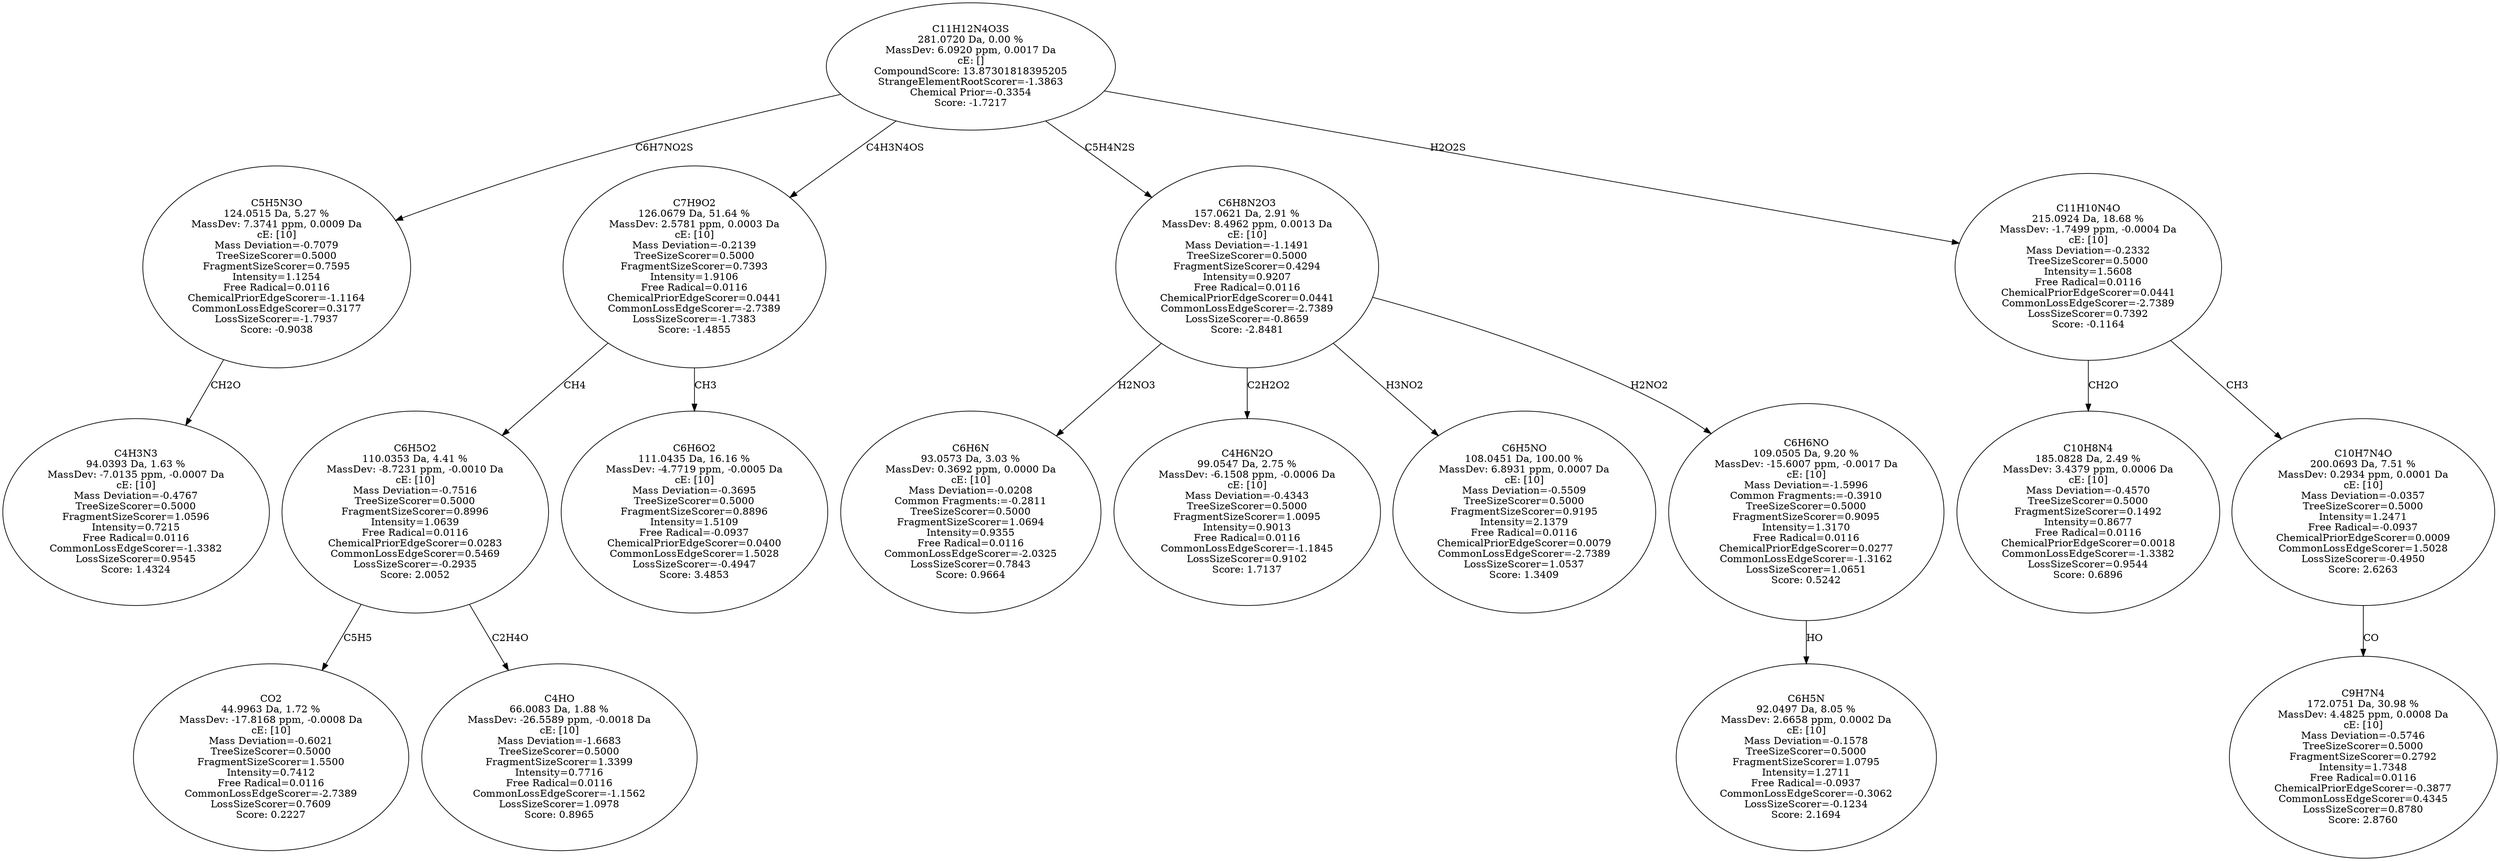 strict digraph {
v1 [label="C4H3N3\n94.0393 Da, 1.63 %\nMassDev: -7.0135 ppm, -0.0007 Da\ncE: [10]\nMass Deviation=-0.4767\nTreeSizeScorer=0.5000\nFragmentSizeScorer=1.0596\nIntensity=0.7215\nFree Radical=0.0116\nCommonLossEdgeScorer=-1.3382\nLossSizeScorer=0.9545\nScore: 1.4324"];
v2 [label="C5H5N3O\n124.0515 Da, 5.27 %\nMassDev: 7.3741 ppm, 0.0009 Da\ncE: [10]\nMass Deviation=-0.7079\nTreeSizeScorer=0.5000\nFragmentSizeScorer=0.7595\nIntensity=1.1254\nFree Radical=0.0116\nChemicalPriorEdgeScorer=-1.1164\nCommonLossEdgeScorer=0.3177\nLossSizeScorer=-1.7937\nScore: -0.9038"];
v3 [label="CO2\n44.9963 Da, 1.72 %\nMassDev: -17.8168 ppm, -0.0008 Da\ncE: [10]\nMass Deviation=-0.6021\nTreeSizeScorer=0.5000\nFragmentSizeScorer=1.5500\nIntensity=0.7412\nFree Radical=0.0116\nCommonLossEdgeScorer=-2.7389\nLossSizeScorer=0.7609\nScore: 0.2227"];
v4 [label="C4HO\n66.0083 Da, 1.88 %\nMassDev: -26.5589 ppm, -0.0018 Da\ncE: [10]\nMass Deviation=-1.6683\nTreeSizeScorer=0.5000\nFragmentSizeScorer=1.3399\nIntensity=0.7716\nFree Radical=0.0116\nCommonLossEdgeScorer=-1.1562\nLossSizeScorer=1.0978\nScore: 0.8965"];
v5 [label="C6H5O2\n110.0353 Da, 4.41 %\nMassDev: -8.7231 ppm, -0.0010 Da\ncE: [10]\nMass Deviation=-0.7516\nTreeSizeScorer=0.5000\nFragmentSizeScorer=0.8996\nIntensity=1.0639\nFree Radical=0.0116\nChemicalPriorEdgeScorer=0.0283\nCommonLossEdgeScorer=0.5469\nLossSizeScorer=-0.2935\nScore: 2.0052"];
v6 [label="C6H6O2\n111.0435 Da, 16.16 %\nMassDev: -4.7719 ppm, -0.0005 Da\ncE: [10]\nMass Deviation=-0.3695\nTreeSizeScorer=0.5000\nFragmentSizeScorer=0.8896\nIntensity=1.5109\nFree Radical=-0.0937\nChemicalPriorEdgeScorer=0.0400\nCommonLossEdgeScorer=1.5028\nLossSizeScorer=-0.4947\nScore: 3.4853"];
v7 [label="C7H9O2\n126.0679 Da, 51.64 %\nMassDev: 2.5781 ppm, 0.0003 Da\ncE: [10]\nMass Deviation=-0.2139\nTreeSizeScorer=0.5000\nFragmentSizeScorer=0.7393\nIntensity=1.9106\nFree Radical=0.0116\nChemicalPriorEdgeScorer=0.0441\nCommonLossEdgeScorer=-2.7389\nLossSizeScorer=-1.7383\nScore: -1.4855"];
v8 [label="C6H6N\n93.0573 Da, 3.03 %\nMassDev: 0.3692 ppm, 0.0000 Da\ncE: [10]\nMass Deviation=-0.0208\nCommon Fragments:=-0.2811\nTreeSizeScorer=0.5000\nFragmentSizeScorer=1.0694\nIntensity=0.9355\nFree Radical=0.0116\nCommonLossEdgeScorer=-2.0325\nLossSizeScorer=0.7843\nScore: 0.9664"];
v9 [label="C4H6N2O\n99.0547 Da, 2.75 %\nMassDev: -6.1508 ppm, -0.0006 Da\ncE: [10]\nMass Deviation=-0.4343\nTreeSizeScorer=0.5000\nFragmentSizeScorer=1.0095\nIntensity=0.9013\nFree Radical=0.0116\nCommonLossEdgeScorer=-1.1845\nLossSizeScorer=0.9102\nScore: 1.7137"];
v10 [label="C6H5NO\n108.0451 Da, 100.00 %\nMassDev: 6.8931 ppm, 0.0007 Da\ncE: [10]\nMass Deviation=-0.5509\nTreeSizeScorer=0.5000\nFragmentSizeScorer=0.9195\nIntensity=2.1379\nFree Radical=0.0116\nChemicalPriorEdgeScorer=0.0079\nCommonLossEdgeScorer=-2.7389\nLossSizeScorer=1.0537\nScore: 1.3409"];
v11 [label="C6H5N\n92.0497 Da, 8.05 %\nMassDev: 2.6658 ppm, 0.0002 Da\ncE: [10]\nMass Deviation=-0.1578\nTreeSizeScorer=0.5000\nFragmentSizeScorer=1.0795\nIntensity=1.2711\nFree Radical=-0.0937\nCommonLossEdgeScorer=-0.3062\nLossSizeScorer=-0.1234\nScore: 2.1694"];
v12 [label="C6H6NO\n109.0505 Da, 9.20 %\nMassDev: -15.6007 ppm, -0.0017 Da\ncE: [10]\nMass Deviation=-1.5996\nCommon Fragments:=-0.3910\nTreeSizeScorer=0.5000\nFragmentSizeScorer=0.9095\nIntensity=1.3170\nFree Radical=0.0116\nChemicalPriorEdgeScorer=0.0277\nCommonLossEdgeScorer=-1.3162\nLossSizeScorer=1.0651\nScore: 0.5242"];
v13 [label="C6H8N2O3\n157.0621 Da, 2.91 %\nMassDev: 8.4962 ppm, 0.0013 Da\ncE: [10]\nMass Deviation=-1.1491\nTreeSizeScorer=0.5000\nFragmentSizeScorer=0.4294\nIntensity=0.9207\nFree Radical=0.0116\nChemicalPriorEdgeScorer=0.0441\nCommonLossEdgeScorer=-2.7389\nLossSizeScorer=-0.8659\nScore: -2.8481"];
v14 [label="C10H8N4\n185.0828 Da, 2.49 %\nMassDev: 3.4379 ppm, 0.0006 Da\ncE: [10]\nMass Deviation=-0.4570\nTreeSizeScorer=0.5000\nFragmentSizeScorer=0.1492\nIntensity=0.8677\nFree Radical=0.0116\nChemicalPriorEdgeScorer=0.0018\nCommonLossEdgeScorer=-1.3382\nLossSizeScorer=0.9544\nScore: 0.6896"];
v15 [label="C9H7N4\n172.0751 Da, 30.98 %\nMassDev: 4.4825 ppm, 0.0008 Da\ncE: [10]\nMass Deviation=-0.5746\nTreeSizeScorer=0.5000\nFragmentSizeScorer=0.2792\nIntensity=1.7348\nFree Radical=0.0116\nChemicalPriorEdgeScorer=-0.3877\nCommonLossEdgeScorer=0.4345\nLossSizeScorer=0.8780\nScore: 2.8760"];
v16 [label="C10H7N4O\n200.0693 Da, 7.51 %\nMassDev: 0.2934 ppm, 0.0001 Da\ncE: [10]\nMass Deviation=-0.0357\nTreeSizeScorer=0.5000\nIntensity=1.2471\nFree Radical=-0.0937\nChemicalPriorEdgeScorer=0.0009\nCommonLossEdgeScorer=1.5028\nLossSizeScorer=-0.4950\nScore: 2.6263"];
v17 [label="C11H10N4O\n215.0924 Da, 18.68 %\nMassDev: -1.7499 ppm, -0.0004 Da\ncE: [10]\nMass Deviation=-0.2332\nTreeSizeScorer=0.5000\nIntensity=1.5608\nFree Radical=0.0116\nChemicalPriorEdgeScorer=0.0441\nCommonLossEdgeScorer=-2.7389\nLossSizeScorer=0.7392\nScore: -0.1164"];
v18 [label="C11H12N4O3S\n281.0720 Da, 0.00 %\nMassDev: 6.0920 ppm, 0.0017 Da\ncE: []\nCompoundScore: 13.87301818395205\nStrangeElementRootScorer=-1.3863\nChemical Prior=-0.3354\nScore: -1.7217"];
v2 -> v1 [label="CH2O"];
v18 -> v2 [label="C6H7NO2S"];
v5 -> v3 [label="C5H5"];
v5 -> v4 [label="C2H4O"];
v7 -> v5 [label="CH4"];
v7 -> v6 [label="CH3"];
v18 -> v7 [label="C4H3N4OS"];
v13 -> v8 [label="H2NO3"];
v13 -> v9 [label="C2H2O2"];
v13 -> v10 [label="H3NO2"];
v12 -> v11 [label="HO"];
v13 -> v12 [label="H2NO2"];
v18 -> v13 [label="C5H4N2S"];
v17 -> v14 [label="CH2O"];
v16 -> v15 [label="CO"];
v17 -> v16 [label="CH3"];
v18 -> v17 [label="H2O2S"];
}